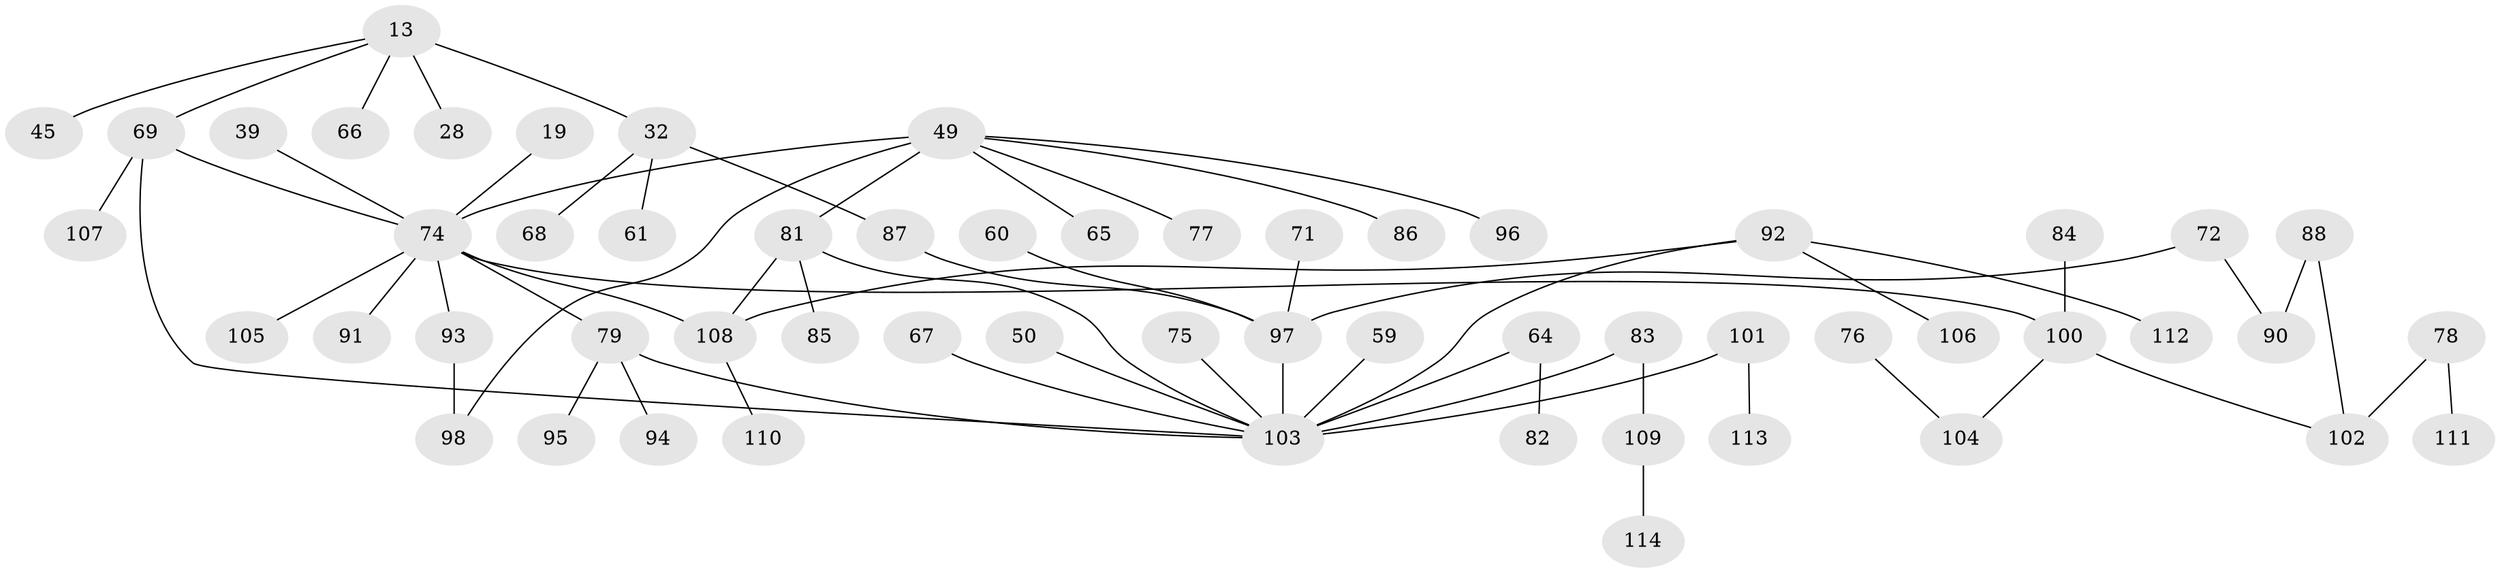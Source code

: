 // original degree distribution, {6: 0.02631578947368421, 4: 0.08771929824561403, 5: 0.03508771929824561, 7: 0.008771929824561403, 2: 0.2719298245614035, 3: 0.14912280701754385, 1: 0.42105263157894735}
// Generated by graph-tools (version 1.1) at 2025/42/03/09/25 04:42:18]
// undirected, 57 vertices, 63 edges
graph export_dot {
graph [start="1"]
  node [color=gray90,style=filled];
  13;
  19;
  28;
  32 [super="+21"];
  39;
  45 [super="+37"];
  49 [super="+7+26"];
  50;
  59;
  60;
  61;
  64 [super="+63"];
  65;
  66 [super="+41"];
  67;
  68;
  69 [super="+56"];
  71;
  72;
  74 [super="+22"];
  75;
  76;
  77;
  78;
  79;
  81 [super="+1+14+27+29"];
  82;
  83 [super="+24+35"];
  84;
  85;
  86 [super="+48"];
  87 [super="+53"];
  88;
  90;
  91;
  92 [super="+20"];
  93 [super="+51"];
  94;
  95;
  96;
  97 [super="+34+47"];
  98 [super="+89"];
  100 [super="+73"];
  101;
  102 [super="+40+58"];
  103 [super="+55+43+30+70"];
  104 [super="+52"];
  105;
  106;
  107;
  108 [super="+99+62+31+44+80"];
  109;
  110;
  111;
  112;
  113;
  114;
  13 -- 28;
  13 -- 32 [weight=2];
  13 -- 45;
  13 -- 66;
  13 -- 69;
  19 -- 74;
  32 -- 68;
  32 -- 61;
  32 -- 87;
  39 -- 74;
  49 -- 65;
  49 -- 77;
  49 -- 96;
  49 -- 74 [weight=2];
  49 -- 81;
  49 -- 98;
  49 -- 86;
  50 -- 103;
  59 -- 103;
  60 -- 97;
  64 -- 82;
  64 -- 103;
  67 -- 103;
  69 -- 107;
  69 -- 74;
  69 -- 103;
  71 -- 97;
  72 -- 90;
  72 -- 97;
  74 -- 105;
  74 -- 79;
  74 -- 91;
  74 -- 93;
  74 -- 108;
  74 -- 100;
  75 -- 103;
  76 -- 104;
  78 -- 111;
  78 -- 102;
  79 -- 94;
  79 -- 95;
  79 -- 103;
  81 -- 85;
  81 -- 103;
  81 -- 108;
  83 -- 109;
  83 -- 103;
  84 -- 100;
  87 -- 97;
  88 -- 90;
  88 -- 102;
  92 -- 106;
  92 -- 112;
  92 -- 103;
  92 -- 108;
  93 -- 98;
  97 -- 103 [weight=2];
  100 -- 102;
  100 -- 104;
  101 -- 113;
  101 -- 103;
  108 -- 110;
  109 -- 114;
}
